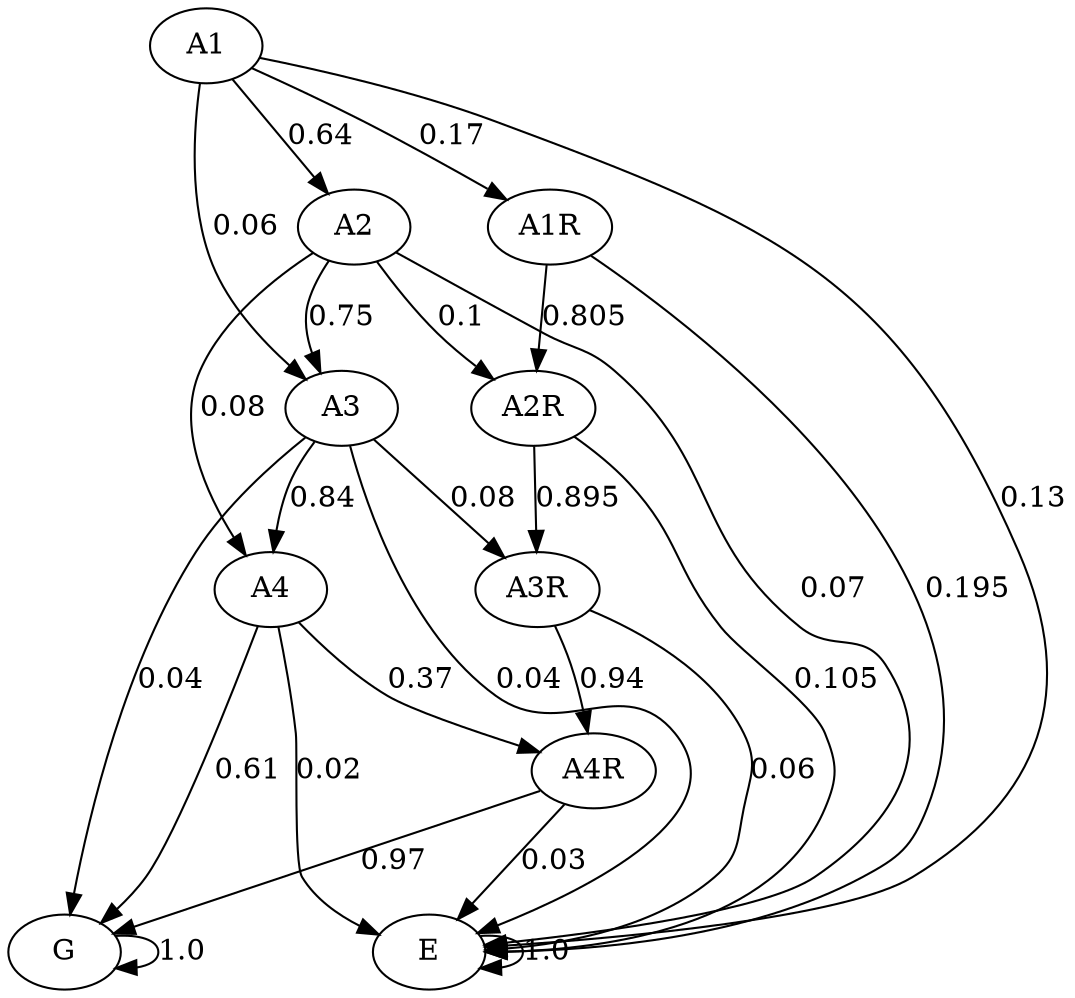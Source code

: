 digraph  {
A1;
A2;
A3;
A4;
A1R;
A2R;
A3R;
A4R;
G;
E;
A1 -> A2  [key=0, label="0.64", weight="0.64"];
A1 -> A3  [key=0, label="0.06", weight="0.06"];
A1 -> A1R  [key=0, label="0.17", weight="0.17"];
A1 -> E  [key=0, label="0.13", weight="0.13"];
A2 -> A3  [key=0, label="0.75", weight="0.75"];
A2 -> A4  [key=0, label="0.08", weight="0.08"];
A2 -> A2R  [key=0, label="0.1", weight="0.1"];
A2 -> E  [key=0, label="0.07", weight="0.07"];
A3 -> A4  [key=0, label="0.84", weight="0.84"];
A3 -> A3R  [key=0, label="0.08", weight="0.08"];
A3 -> G  [key=0, label="0.04", weight="0.04"];
A3 -> E  [key=0, label="0.04", weight="0.04"];
A4 -> A4R  [key=0, label="0.37", weight="0.37"];
A4 -> G  [key=0, label="0.61", weight="0.61"];
A4 -> E  [key=0, label="0.02", weight="0.02"];
A1R -> A2R  [key=0, label="0.805", weight="0.805"];
A1R -> E  [key=0, label="0.195", weight="0.195"];
A2R -> A3R  [key=0, label="0.895", weight="0.895"];
A2R -> E  [key=0, label="0.105", weight="0.105"];
A3R -> A4R  [key=0, label="0.94", weight="0.94"];
A3R -> E  [key=0, label="0.06", weight="0.06"];
A4R -> G  [key=0, label="0.97", weight="0.97"];
A4R -> E  [key=0, label="0.03", weight="0.03"];
G -> G  [key=0, label="1.0", weight="1.0"];
E -> E  [key=0, label="1.0", weight="1.0"];
}

